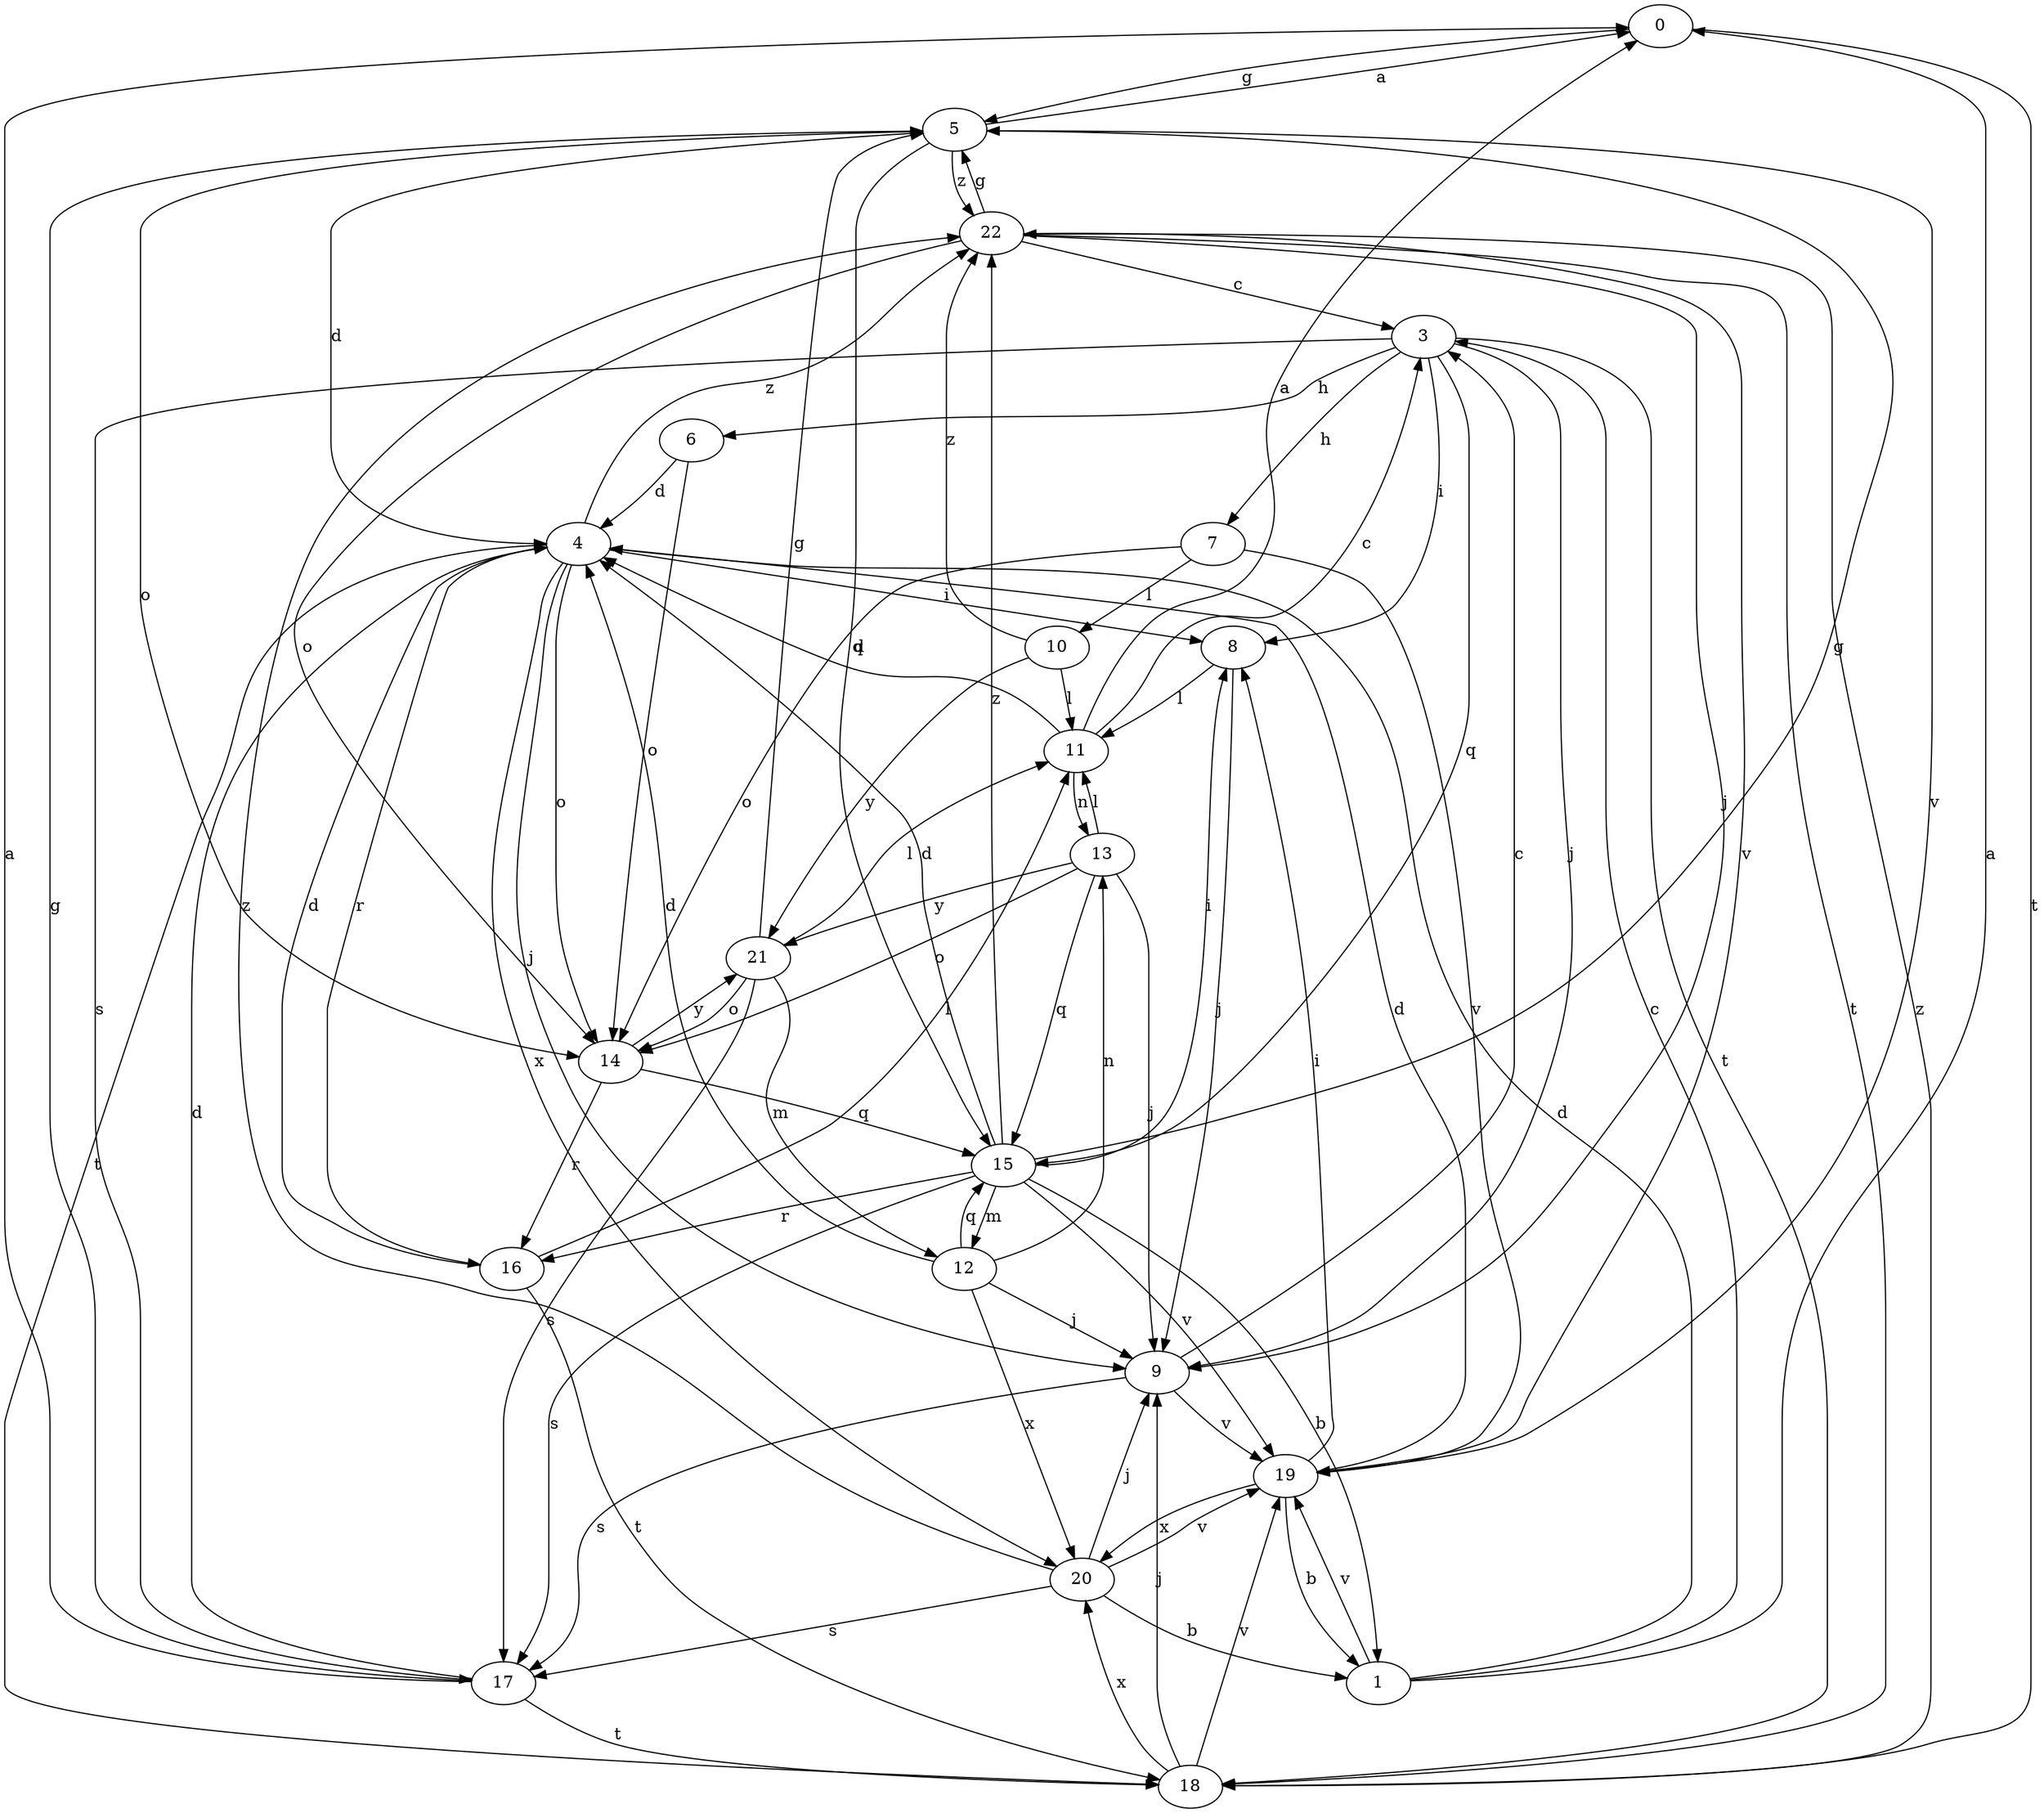 strict digraph  {
0;
1;
3;
4;
5;
6;
7;
8;
9;
10;
11;
12;
13;
14;
15;
16;
17;
18;
19;
20;
21;
22;
0 -> 5  [label=g];
0 -> 18  [label=t];
1 -> 0  [label=a];
1 -> 3  [label=c];
1 -> 4  [label=d];
1 -> 19  [label=v];
3 -> 6  [label=h];
3 -> 7  [label=h];
3 -> 8  [label=i];
3 -> 9  [label=j];
3 -> 15  [label=q];
3 -> 17  [label=s];
3 -> 18  [label=t];
4 -> 8  [label=i];
4 -> 9  [label=j];
4 -> 14  [label=o];
4 -> 16  [label=r];
4 -> 18  [label=t];
4 -> 20  [label=x];
4 -> 22  [label=z];
5 -> 0  [label=a];
5 -> 4  [label=d];
5 -> 14  [label=o];
5 -> 15  [label=q];
5 -> 19  [label=v];
5 -> 22  [label=z];
6 -> 4  [label=d];
6 -> 14  [label=o];
7 -> 10  [label=l];
7 -> 14  [label=o];
7 -> 19  [label=v];
8 -> 9  [label=j];
8 -> 11  [label=l];
9 -> 3  [label=c];
9 -> 17  [label=s];
9 -> 19  [label=v];
10 -> 11  [label=l];
10 -> 21  [label=y];
10 -> 22  [label=z];
11 -> 0  [label=a];
11 -> 3  [label=c];
11 -> 4  [label=d];
11 -> 13  [label=n];
12 -> 4  [label=d];
12 -> 9  [label=j];
12 -> 13  [label=n];
12 -> 15  [label=q];
12 -> 20  [label=x];
13 -> 9  [label=j];
13 -> 11  [label=l];
13 -> 14  [label=o];
13 -> 15  [label=q];
13 -> 21  [label=y];
14 -> 15  [label=q];
14 -> 16  [label=r];
14 -> 21  [label=y];
15 -> 1  [label=b];
15 -> 4  [label=d];
15 -> 5  [label=g];
15 -> 8  [label=i];
15 -> 12  [label=m];
15 -> 16  [label=r];
15 -> 17  [label=s];
15 -> 19  [label=v];
15 -> 22  [label=z];
16 -> 4  [label=d];
16 -> 11  [label=l];
16 -> 18  [label=t];
17 -> 0  [label=a];
17 -> 4  [label=d];
17 -> 5  [label=g];
17 -> 18  [label=t];
18 -> 9  [label=j];
18 -> 19  [label=v];
18 -> 20  [label=x];
18 -> 22  [label=z];
19 -> 1  [label=b];
19 -> 4  [label=d];
19 -> 8  [label=i];
19 -> 20  [label=x];
20 -> 1  [label=b];
20 -> 9  [label=j];
20 -> 17  [label=s];
20 -> 19  [label=v];
20 -> 22  [label=z];
21 -> 5  [label=g];
21 -> 11  [label=l];
21 -> 12  [label=m];
21 -> 14  [label=o];
21 -> 17  [label=s];
22 -> 3  [label=c];
22 -> 5  [label=g];
22 -> 9  [label=j];
22 -> 14  [label=o];
22 -> 18  [label=t];
22 -> 19  [label=v];
}
